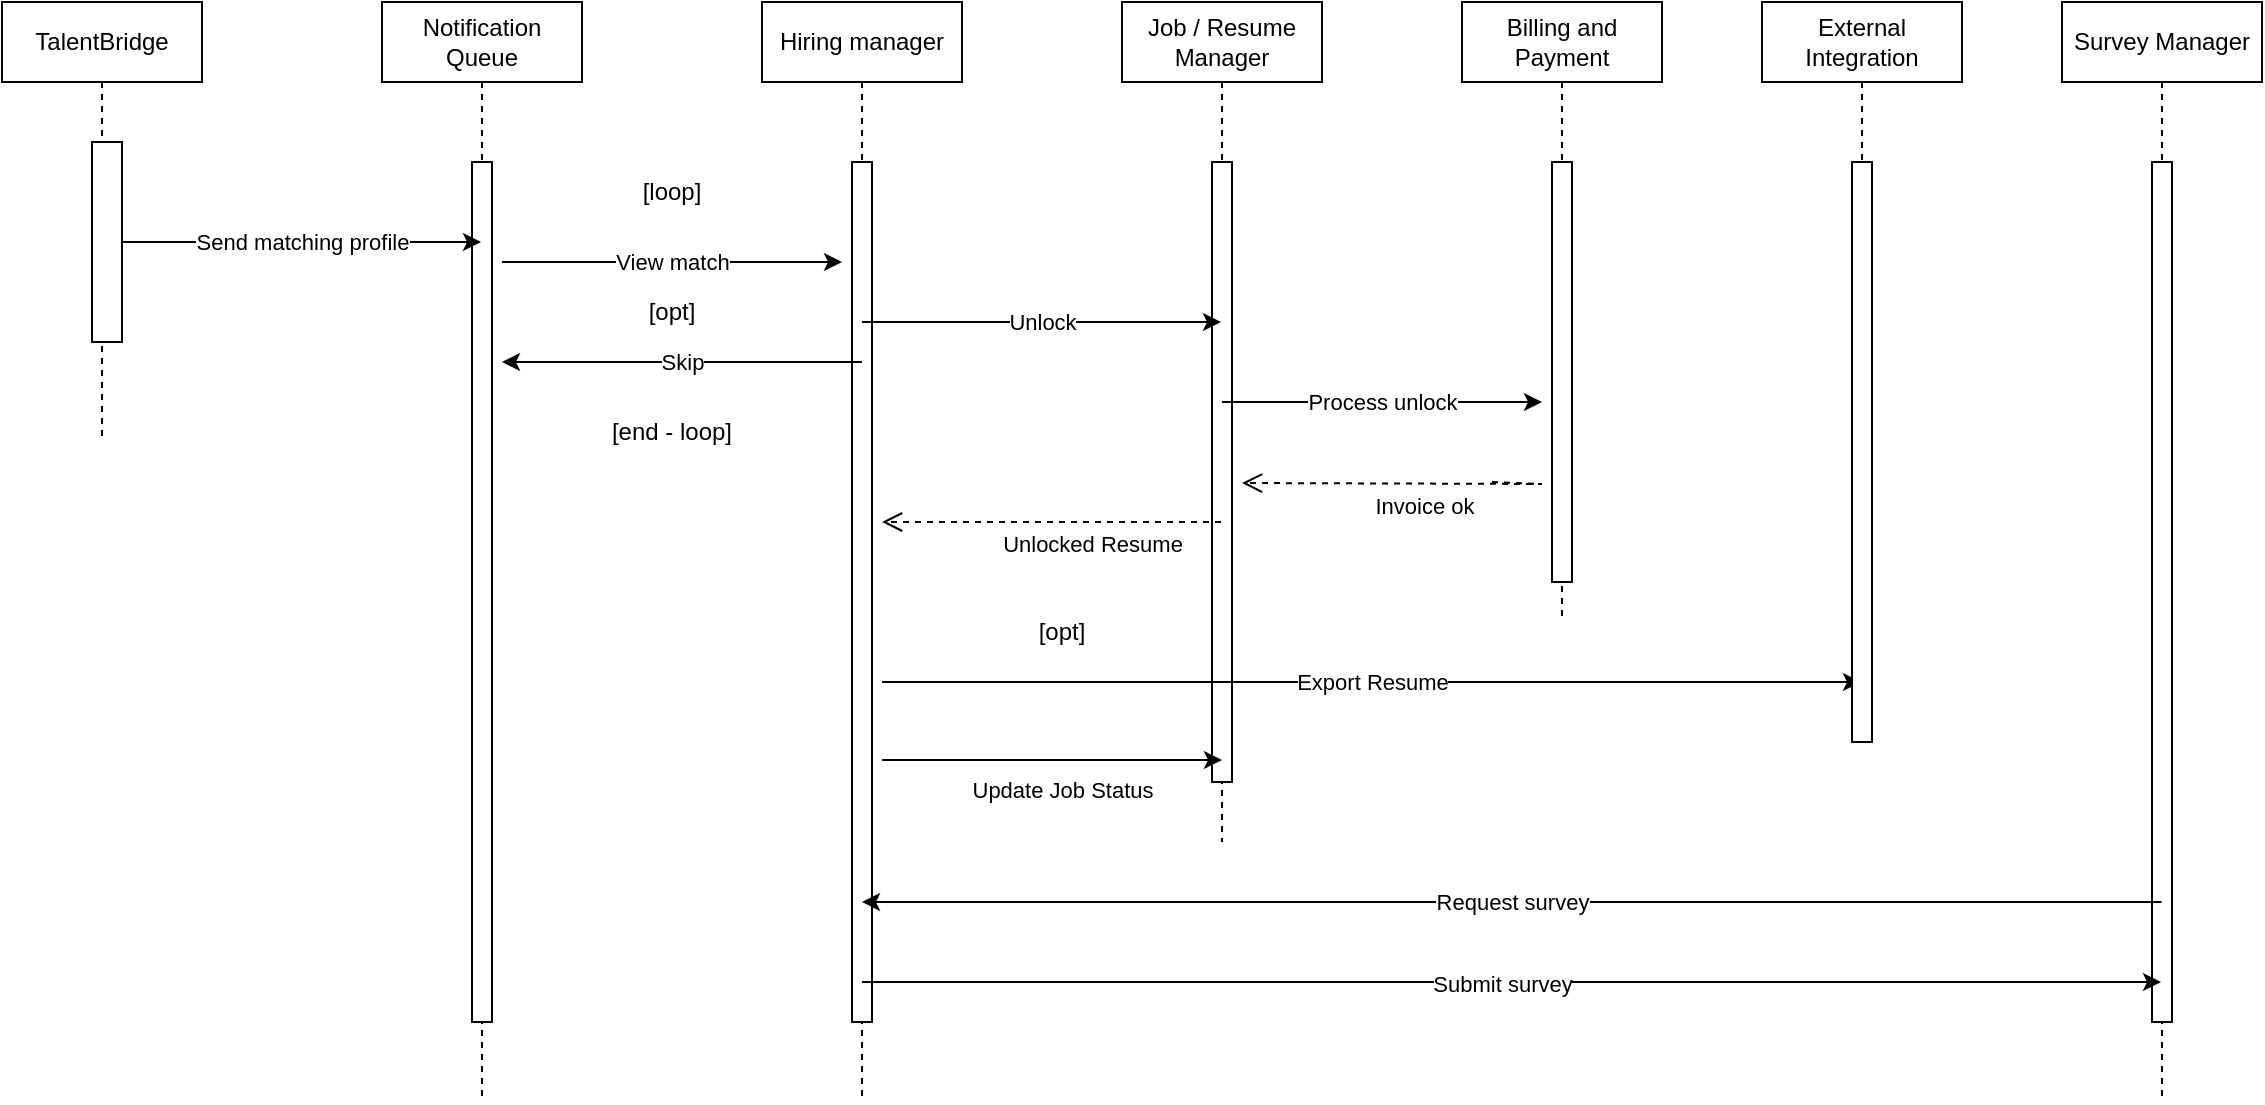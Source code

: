 <mxfile version="24.7.16">
  <diagram name="Page-1" id="2YBvvXClWsGukQMizWep">
    <mxGraphModel dx="1061" dy="619" grid="1" gridSize="10" guides="1" tooltips="1" connect="1" arrows="1" fold="1" page="1" pageScale="1" pageWidth="850" pageHeight="1100" background="#ffffff" math="0" shadow="0">
      <root>
        <mxCell id="0" />
        <mxCell id="1" parent="0" />
        <mxCell id="aM9ryv3xv72pqoxQDRHE-1" value="TalentBridge" style="shape=umlLifeline;perimeter=lifelinePerimeter;whiteSpace=wrap;html=1;container=0;dropTarget=0;collapsible=0;recursiveResize=0;outlineConnect=0;portConstraint=eastwest;newEdgeStyle={&quot;edgeStyle&quot;:&quot;elbowEdgeStyle&quot;,&quot;elbow&quot;:&quot;vertical&quot;,&quot;curved&quot;:0,&quot;rounded&quot;:0};" parent="1" vertex="1">
          <mxGeometry x="30" y="120" width="100" height="220" as="geometry" />
        </mxCell>
        <mxCell id="aM9ryv3xv72pqoxQDRHE-2" value="" style="html=1;points=[];perimeter=orthogonalPerimeter;outlineConnect=0;targetShapes=umlLifeline;portConstraint=eastwest;newEdgeStyle={&quot;edgeStyle&quot;:&quot;elbowEdgeStyle&quot;,&quot;elbow&quot;:&quot;vertical&quot;,&quot;curved&quot;:0,&quot;rounded&quot;:0};" parent="aM9ryv3xv72pqoxQDRHE-1" vertex="1">
          <mxGeometry x="45" y="70" width="15" height="100" as="geometry" />
        </mxCell>
        <mxCell id="aM9ryv3xv72pqoxQDRHE-5" value="Hiring manager" style="shape=umlLifeline;perimeter=lifelinePerimeter;whiteSpace=wrap;html=1;container=0;dropTarget=0;collapsible=0;recursiveResize=0;outlineConnect=0;portConstraint=eastwest;newEdgeStyle={&quot;edgeStyle&quot;:&quot;elbowEdgeStyle&quot;,&quot;elbow&quot;:&quot;vertical&quot;,&quot;curved&quot;:0,&quot;rounded&quot;:0};" parent="1" vertex="1">
          <mxGeometry x="410" y="120" width="100" height="550" as="geometry" />
        </mxCell>
        <mxCell id="aM9ryv3xv72pqoxQDRHE-6" value="" style="html=1;points=[];perimeter=orthogonalPerimeter;outlineConnect=0;targetShapes=umlLifeline;portConstraint=eastwest;newEdgeStyle={&quot;edgeStyle&quot;:&quot;elbowEdgeStyle&quot;,&quot;elbow&quot;:&quot;vertical&quot;,&quot;curved&quot;:0,&quot;rounded&quot;:0};" parent="aM9ryv3xv72pqoxQDRHE-5" vertex="1">
          <mxGeometry x="45" y="80" width="10" height="430" as="geometry" />
        </mxCell>
        <mxCell id="esuSEMGTplwkqz9OYXq6-5" value="&lt;div&gt;Job / Resume Manager&lt;/div&gt;" style="shape=umlLifeline;perimeter=lifelinePerimeter;whiteSpace=wrap;html=1;container=0;dropTarget=0;collapsible=0;recursiveResize=0;outlineConnect=0;portConstraint=eastwest;newEdgeStyle={&quot;edgeStyle&quot;:&quot;elbowEdgeStyle&quot;,&quot;elbow&quot;:&quot;vertical&quot;,&quot;curved&quot;:0,&quot;rounded&quot;:0};" parent="1" vertex="1">
          <mxGeometry x="590" y="120" width="100" height="420" as="geometry" />
        </mxCell>
        <mxCell id="esuSEMGTplwkqz9OYXq6-6" value="" style="html=1;points=[];perimeter=orthogonalPerimeter;outlineConnect=0;targetShapes=umlLifeline;portConstraint=eastwest;newEdgeStyle={&quot;edgeStyle&quot;:&quot;elbowEdgeStyle&quot;,&quot;elbow&quot;:&quot;vertical&quot;,&quot;curved&quot;:0,&quot;rounded&quot;:0};" parent="esuSEMGTplwkqz9OYXq6-5" vertex="1">
          <mxGeometry x="45" y="80" width="10" height="310" as="geometry" />
        </mxCell>
        <mxCell id="esuSEMGTplwkqz9OYXq6-30" value="[opt]" style="text;html=1;align=center;verticalAlign=middle;whiteSpace=wrap;rounded=0;" parent="1" vertex="1">
          <mxGeometry x="335" y="260" width="60" height="30" as="geometry" />
        </mxCell>
        <mxCell id="esuSEMGTplwkqz9OYXq6-37" value="[loop]" style="text;html=1;align=center;verticalAlign=middle;whiteSpace=wrap;rounded=0;" parent="1" vertex="1">
          <mxGeometry x="335" y="200" width="60" height="30" as="geometry" />
        </mxCell>
        <mxCell id="esuSEMGTplwkqz9OYXq6-38" value="[end - loop]" style="text;html=1;align=center;verticalAlign=middle;whiteSpace=wrap;rounded=0;" parent="1" vertex="1">
          <mxGeometry x="330" y="320" width="70" height="30" as="geometry" />
        </mxCell>
        <mxCell id="esuSEMGTplwkqz9OYXq6-40" value="&lt;div&gt;Billing and Payment&lt;/div&gt;" style="shape=umlLifeline;perimeter=lifelinePerimeter;whiteSpace=wrap;html=1;container=0;dropTarget=0;collapsible=0;recursiveResize=0;outlineConnect=0;portConstraint=eastwest;newEdgeStyle={&quot;edgeStyle&quot;:&quot;elbowEdgeStyle&quot;,&quot;elbow&quot;:&quot;vertical&quot;,&quot;curved&quot;:0,&quot;rounded&quot;:0};" parent="1" vertex="1">
          <mxGeometry x="760" y="120" width="100" height="310" as="geometry" />
        </mxCell>
        <mxCell id="esuSEMGTplwkqz9OYXq6-41" value="" style="html=1;points=[];perimeter=orthogonalPerimeter;outlineConnect=0;targetShapes=umlLifeline;portConstraint=eastwest;newEdgeStyle={&quot;edgeStyle&quot;:&quot;elbowEdgeStyle&quot;,&quot;elbow&quot;:&quot;vertical&quot;,&quot;curved&quot;:0,&quot;rounded&quot;:0};" parent="esuSEMGTplwkqz9OYXq6-40" vertex="1">
          <mxGeometry x="45" y="80" width="10" height="210" as="geometry" />
        </mxCell>
        <mxCell id="esuSEMGTplwkqz9OYXq6-42" value="" style="endArrow=classic;html=1;rounded=0;" parent="1" target="Smw1WMay__taCHwIA2Kn-12" edge="1">
          <mxGeometry relative="1" as="geometry">
            <mxPoint x="470" y="460" as="sourcePoint" />
            <mxPoint x="534.75" y="460" as="targetPoint" />
          </mxGeometry>
        </mxCell>
        <mxCell id="esuSEMGTplwkqz9OYXq6-43" value="Export Resume" style="edgeLabel;resizable=0;html=1;;align=center;verticalAlign=middle;" parent="esuSEMGTplwkqz9OYXq6-42" connectable="0" vertex="1">
          <mxGeometry relative="1" as="geometry" />
        </mxCell>
        <mxCell id="-QyUxFLnqUPphcrnhUeR-3" value="Invoice ok" style="html=1;verticalAlign=bottom;endArrow=open;dashed=1;endSize=8;curved=0;rounded=0;" parent="1" edge="1">
          <mxGeometry x="-0.045" y="20" relative="1" as="geometry">
            <mxPoint x="775" y="360" as="sourcePoint" />
            <mxPoint x="650" y="360.5" as="targetPoint" />
            <Array as="points">
              <mxPoint x="800" y="361" />
            </Array>
            <mxPoint as="offset" />
          </mxGeometry>
        </mxCell>
        <mxCell id="Smw1WMay__taCHwIA2Kn-2" value="" style="endArrow=classic;html=1;rounded=0;" parent="1" edge="1">
          <mxGeometry relative="1" as="geometry">
            <mxPoint x="460" y="300" as="sourcePoint" />
            <mxPoint x="280" y="300" as="targetPoint" />
          </mxGeometry>
        </mxCell>
        <mxCell id="Smw1WMay__taCHwIA2Kn-3" value="Skip" style="edgeLabel;resizable=0;html=1;;align=center;verticalAlign=middle;" parent="Smw1WMay__taCHwIA2Kn-2" connectable="0" vertex="1">
          <mxGeometry relative="1" as="geometry" />
        </mxCell>
        <mxCell id="Smw1WMay__taCHwIA2Kn-11" value="Unlocked Resume" style="html=1;verticalAlign=bottom;endArrow=open;dashed=1;endSize=8;curved=0;rounded=0;" parent="1" source="esuSEMGTplwkqz9OYXq6-5" edge="1">
          <mxGeometry x="-0.231" y="20" relative="1" as="geometry">
            <mxPoint x="600" y="380" as="sourcePoint" />
            <mxPoint x="470" y="380" as="targetPoint" />
            <Array as="points" />
            <mxPoint as="offset" />
          </mxGeometry>
        </mxCell>
        <mxCell id="Smw1WMay__taCHwIA2Kn-12" value="External Integration" style="shape=umlLifeline;perimeter=lifelinePerimeter;whiteSpace=wrap;html=1;container=0;dropTarget=0;collapsible=0;recursiveResize=0;outlineConnect=0;portConstraint=eastwest;newEdgeStyle={&quot;edgeStyle&quot;:&quot;elbowEdgeStyle&quot;,&quot;elbow&quot;:&quot;vertical&quot;,&quot;curved&quot;:0,&quot;rounded&quot;:0};" parent="1" vertex="1">
          <mxGeometry x="910" y="120" width="100" height="370" as="geometry" />
        </mxCell>
        <mxCell id="Smw1WMay__taCHwIA2Kn-13" value="" style="html=1;points=[];perimeter=orthogonalPerimeter;outlineConnect=0;targetShapes=umlLifeline;portConstraint=eastwest;newEdgeStyle={&quot;edgeStyle&quot;:&quot;elbowEdgeStyle&quot;,&quot;elbow&quot;:&quot;vertical&quot;,&quot;curved&quot;:0,&quot;rounded&quot;:0};" parent="Smw1WMay__taCHwIA2Kn-12" vertex="1">
          <mxGeometry x="45" y="80" width="10" height="290" as="geometry" />
        </mxCell>
        <mxCell id="Smw1WMay__taCHwIA2Kn-14" value="[opt]" style="text;html=1;align=center;verticalAlign=middle;whiteSpace=wrap;rounded=0;" parent="1" vertex="1">
          <mxGeometry x="530" y="420" width="60" height="30" as="geometry" />
        </mxCell>
        <mxCell id="fihyGmm_Nf_Wyzwz2t4i-5" value="Survey Manager" style="shape=umlLifeline;perimeter=lifelinePerimeter;whiteSpace=wrap;html=1;container=0;dropTarget=0;collapsible=0;recursiveResize=0;outlineConnect=0;portConstraint=eastwest;newEdgeStyle={&quot;edgeStyle&quot;:&quot;elbowEdgeStyle&quot;,&quot;elbow&quot;:&quot;vertical&quot;,&quot;curved&quot;:0,&quot;rounded&quot;:0};" parent="1" vertex="1">
          <mxGeometry x="1060" y="120" width="100" height="550" as="geometry" />
        </mxCell>
        <mxCell id="fihyGmm_Nf_Wyzwz2t4i-6" value="" style="html=1;points=[];perimeter=orthogonalPerimeter;outlineConnect=0;targetShapes=umlLifeline;portConstraint=eastwest;newEdgeStyle={&quot;edgeStyle&quot;:&quot;elbowEdgeStyle&quot;,&quot;elbow&quot;:&quot;vertical&quot;,&quot;curved&quot;:0,&quot;rounded&quot;:0};" parent="fihyGmm_Nf_Wyzwz2t4i-5" vertex="1">
          <mxGeometry x="45" y="80" width="10" height="430" as="geometry" />
        </mxCell>
        <mxCell id="fihyGmm_Nf_Wyzwz2t4i-7" value="" style="endArrow=classic;html=1;rounded=0;" parent="1" target="aM9ryv3xv72pqoxQDRHE-5" edge="1">
          <mxGeometry relative="1" as="geometry">
            <mxPoint x="1109.75" y="570" as="sourcePoint" />
            <mxPoint x="510.25" y="570" as="targetPoint" />
          </mxGeometry>
        </mxCell>
        <mxCell id="fihyGmm_Nf_Wyzwz2t4i-8" value="Request survey" style="edgeLabel;resizable=0;html=1;;align=center;verticalAlign=middle;" parent="fihyGmm_Nf_Wyzwz2t4i-7" connectable="0" vertex="1">
          <mxGeometry relative="1" as="geometry" />
        </mxCell>
        <mxCell id="Q0LMYb7sDYiTNgjc7a6_-1" value="" style="endArrow=classic;html=1;rounded=0;" parent="1" edge="1">
          <mxGeometry relative="1" as="geometry">
            <mxPoint x="470" y="499" as="sourcePoint" />
            <mxPoint x="640" y="499" as="targetPoint" />
          </mxGeometry>
        </mxCell>
        <mxCell id="Q0LMYb7sDYiTNgjc7a6_-2" value="Update Job Status" style="edgeLabel;resizable=0;html=1;;align=center;verticalAlign=middle;" parent="Q0LMYb7sDYiTNgjc7a6_-1" connectable="0" vertex="1">
          <mxGeometry relative="1" as="geometry">
            <mxPoint x="5" y="15" as="offset" />
          </mxGeometry>
        </mxCell>
        <mxCell id="Q0LMYb7sDYiTNgjc7a6_-6" value="" style="endArrow=classic;html=1;rounded=0;" parent="1" source="esuSEMGTplwkqz9OYXq6-5" edge="1">
          <mxGeometry relative="1" as="geometry">
            <mxPoint x="700" y="320" as="sourcePoint" />
            <mxPoint x="800" y="320" as="targetPoint" />
          </mxGeometry>
        </mxCell>
        <mxCell id="Q0LMYb7sDYiTNgjc7a6_-7" value="&lt;span style=&quot;text-align: left;&quot;&gt;Process unlock&lt;/span&gt;" style="edgeLabel;resizable=0;html=1;;align=center;verticalAlign=middle;" parent="Q0LMYb7sDYiTNgjc7a6_-6" connectable="0" vertex="1">
          <mxGeometry relative="1" as="geometry" />
        </mxCell>
        <mxCell id="Q0LMYb7sDYiTNgjc7a6_-9" value="" style="endArrow=classic;html=1;rounded=0;" parent="1" target="fihyGmm_Nf_Wyzwz2t4i-5" edge="1">
          <mxGeometry relative="1" as="geometry">
            <mxPoint x="460" y="610" as="sourcePoint" />
            <mxPoint x="560" y="610" as="targetPoint" />
          </mxGeometry>
        </mxCell>
        <mxCell id="Q0LMYb7sDYiTNgjc7a6_-10" value="Label" style="edgeLabel;resizable=0;html=1;;align=center;verticalAlign=middle;" parent="Q0LMYb7sDYiTNgjc7a6_-9" connectable="0" vertex="1">
          <mxGeometry relative="1" as="geometry" />
        </mxCell>
        <mxCell id="Q0LMYb7sDYiTNgjc7a6_-11" value="&lt;span style=&quot;text-align: left;&quot;&gt;Submit survey&lt;/span&gt;" style="edgeLabel;html=1;align=center;verticalAlign=middle;resizable=0;points=[];" parent="Q0LMYb7sDYiTNgjc7a6_-9" vertex="1" connectable="0">
          <mxGeometry x="-0.015" y="-1" relative="1" as="geometry">
            <mxPoint as="offset" />
          </mxGeometry>
        </mxCell>
        <mxCell id="Q0LMYb7sDYiTNgjc7a6_-12" value="" style="endArrow=classic;html=1;rounded=0;" parent="1" target="esuSEMGTplwkqz9OYXq6-5" edge="1">
          <mxGeometry relative="1" as="geometry">
            <mxPoint x="460" y="280" as="sourcePoint" />
            <mxPoint x="560" y="280" as="targetPoint" />
          </mxGeometry>
        </mxCell>
        <mxCell id="Q0LMYb7sDYiTNgjc7a6_-13" value="Unlock" style="edgeLabel;resizable=0;html=1;;align=center;verticalAlign=middle;" parent="Q0LMYb7sDYiTNgjc7a6_-12" connectable="0" vertex="1">
          <mxGeometry relative="1" as="geometry" />
        </mxCell>
        <mxCell id="Q0LMYb7sDYiTNgjc7a6_-14" value="Notification Queue" style="shape=umlLifeline;perimeter=lifelinePerimeter;whiteSpace=wrap;html=1;container=0;dropTarget=0;collapsible=0;recursiveResize=0;outlineConnect=0;portConstraint=eastwest;newEdgeStyle={&quot;edgeStyle&quot;:&quot;elbowEdgeStyle&quot;,&quot;elbow&quot;:&quot;vertical&quot;,&quot;curved&quot;:0,&quot;rounded&quot;:0};" parent="1" vertex="1">
          <mxGeometry x="220" y="120" width="100" height="550" as="geometry" />
        </mxCell>
        <mxCell id="Q0LMYb7sDYiTNgjc7a6_-15" value="" style="html=1;points=[];perimeter=orthogonalPerimeter;outlineConnect=0;targetShapes=umlLifeline;portConstraint=eastwest;newEdgeStyle={&quot;edgeStyle&quot;:&quot;elbowEdgeStyle&quot;,&quot;elbow&quot;:&quot;vertical&quot;,&quot;curved&quot;:0,&quot;rounded&quot;:0};" parent="Q0LMYb7sDYiTNgjc7a6_-14" vertex="1">
          <mxGeometry x="45" y="80" width="10" height="430" as="geometry" />
        </mxCell>
        <mxCell id="Q0LMYb7sDYiTNgjc7a6_-16" value="" style="endArrow=classic;html=1;rounded=0;" parent="1" target="Q0LMYb7sDYiTNgjc7a6_-14" edge="1">
          <mxGeometry relative="1" as="geometry">
            <mxPoint x="90" y="240" as="sourcePoint" />
            <mxPoint x="190" y="240" as="targetPoint" />
          </mxGeometry>
        </mxCell>
        <mxCell id="Q0LMYb7sDYiTNgjc7a6_-17" value="Send matching profile" style="edgeLabel;resizable=0;html=1;;align=center;verticalAlign=middle;" parent="Q0LMYb7sDYiTNgjc7a6_-16" connectable="0" vertex="1">
          <mxGeometry relative="1" as="geometry" />
        </mxCell>
        <mxCell id="Q0LMYb7sDYiTNgjc7a6_-18" value="" style="endArrow=classic;html=1;rounded=0;" parent="1" edge="1">
          <mxGeometry relative="1" as="geometry">
            <mxPoint x="280" y="250" as="sourcePoint" />
            <mxPoint x="450" y="250" as="targetPoint" />
          </mxGeometry>
        </mxCell>
        <mxCell id="Q0LMYb7sDYiTNgjc7a6_-19" value="View match" style="edgeLabel;resizable=0;html=1;;align=center;verticalAlign=middle;" parent="Q0LMYb7sDYiTNgjc7a6_-18" connectable="0" vertex="1">
          <mxGeometry relative="1" as="geometry" />
        </mxCell>
      </root>
    </mxGraphModel>
  </diagram>
</mxfile>
